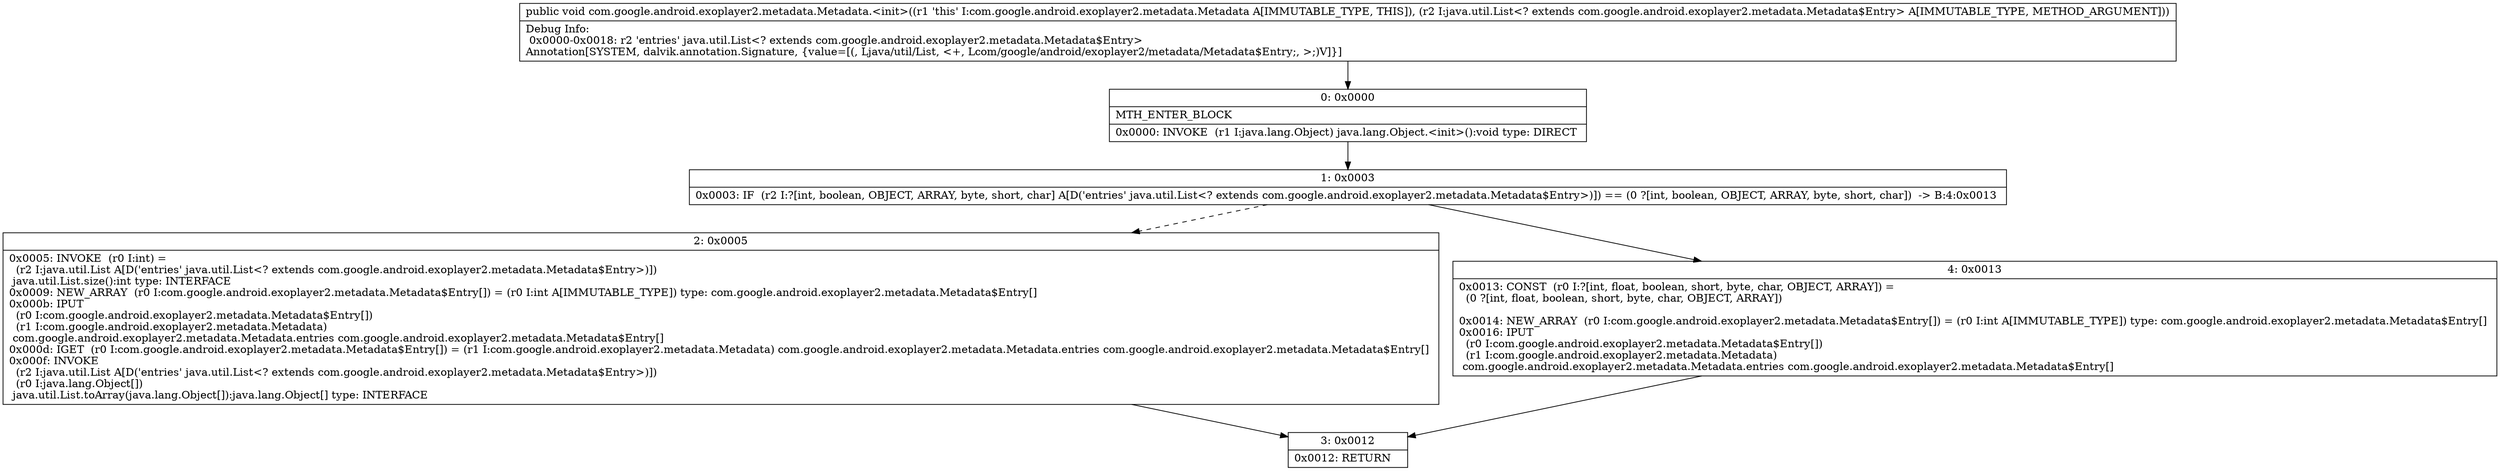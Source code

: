 digraph "CFG forcom.google.android.exoplayer2.metadata.Metadata.\<init\>(Ljava\/util\/List;)V" {
Node_0 [shape=record,label="{0\:\ 0x0000|MTH_ENTER_BLOCK\l|0x0000: INVOKE  (r1 I:java.lang.Object) java.lang.Object.\<init\>():void type: DIRECT \l}"];
Node_1 [shape=record,label="{1\:\ 0x0003|0x0003: IF  (r2 I:?[int, boolean, OBJECT, ARRAY, byte, short, char] A[D('entries' java.util.List\<? extends com.google.android.exoplayer2.metadata.Metadata$Entry\>)]) == (0 ?[int, boolean, OBJECT, ARRAY, byte, short, char])  \-\> B:4:0x0013 \l}"];
Node_2 [shape=record,label="{2\:\ 0x0005|0x0005: INVOKE  (r0 I:int) = \l  (r2 I:java.util.List A[D('entries' java.util.List\<? extends com.google.android.exoplayer2.metadata.Metadata$Entry\>)])\l java.util.List.size():int type: INTERFACE \l0x0009: NEW_ARRAY  (r0 I:com.google.android.exoplayer2.metadata.Metadata$Entry[]) = (r0 I:int A[IMMUTABLE_TYPE]) type: com.google.android.exoplayer2.metadata.Metadata$Entry[] \l0x000b: IPUT  \l  (r0 I:com.google.android.exoplayer2.metadata.Metadata$Entry[])\l  (r1 I:com.google.android.exoplayer2.metadata.Metadata)\l com.google.android.exoplayer2.metadata.Metadata.entries com.google.android.exoplayer2.metadata.Metadata$Entry[] \l0x000d: IGET  (r0 I:com.google.android.exoplayer2.metadata.Metadata$Entry[]) = (r1 I:com.google.android.exoplayer2.metadata.Metadata) com.google.android.exoplayer2.metadata.Metadata.entries com.google.android.exoplayer2.metadata.Metadata$Entry[] \l0x000f: INVOKE  \l  (r2 I:java.util.List A[D('entries' java.util.List\<? extends com.google.android.exoplayer2.metadata.Metadata$Entry\>)])\l  (r0 I:java.lang.Object[])\l java.util.List.toArray(java.lang.Object[]):java.lang.Object[] type: INTERFACE \l}"];
Node_3 [shape=record,label="{3\:\ 0x0012|0x0012: RETURN   \l}"];
Node_4 [shape=record,label="{4\:\ 0x0013|0x0013: CONST  (r0 I:?[int, float, boolean, short, byte, char, OBJECT, ARRAY]) = \l  (0 ?[int, float, boolean, short, byte, char, OBJECT, ARRAY])\l \l0x0014: NEW_ARRAY  (r0 I:com.google.android.exoplayer2.metadata.Metadata$Entry[]) = (r0 I:int A[IMMUTABLE_TYPE]) type: com.google.android.exoplayer2.metadata.Metadata$Entry[] \l0x0016: IPUT  \l  (r0 I:com.google.android.exoplayer2.metadata.Metadata$Entry[])\l  (r1 I:com.google.android.exoplayer2.metadata.Metadata)\l com.google.android.exoplayer2.metadata.Metadata.entries com.google.android.exoplayer2.metadata.Metadata$Entry[] \l}"];
MethodNode[shape=record,label="{public void com.google.android.exoplayer2.metadata.Metadata.\<init\>((r1 'this' I:com.google.android.exoplayer2.metadata.Metadata A[IMMUTABLE_TYPE, THIS]), (r2 I:java.util.List\<? extends com.google.android.exoplayer2.metadata.Metadata$Entry\> A[IMMUTABLE_TYPE, METHOD_ARGUMENT]))  | Debug Info:\l  0x0000\-0x0018: r2 'entries' java.util.List\<? extends com.google.android.exoplayer2.metadata.Metadata$Entry\>\lAnnotation[SYSTEM, dalvik.annotation.Signature, \{value=[(, Ljava\/util\/List, \<+, Lcom\/google\/android\/exoplayer2\/metadata\/Metadata$Entry;, \>;)V]\}]\l}"];
MethodNode -> Node_0;
Node_0 -> Node_1;
Node_1 -> Node_2[style=dashed];
Node_1 -> Node_4;
Node_2 -> Node_3;
Node_4 -> Node_3;
}

